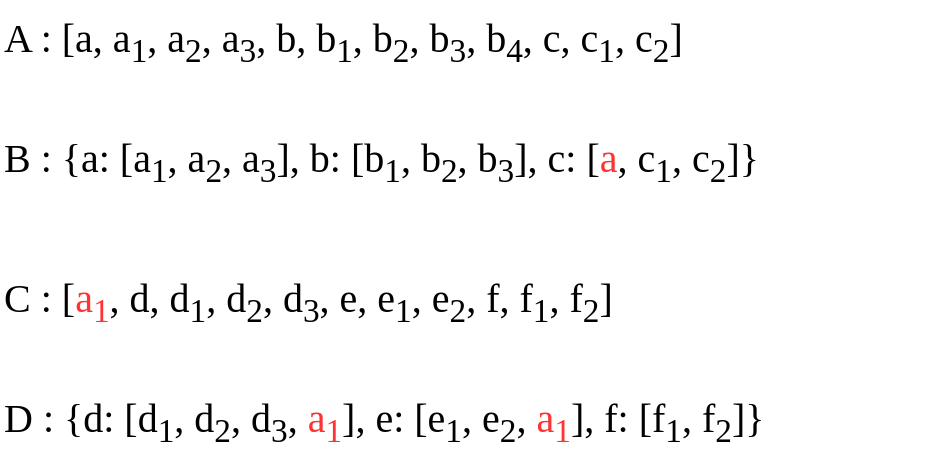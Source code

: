 <mxfile version="14.8.2" type="github">
  <diagram id="kOJuyeo2aSySZOu3wLHm" name="Page-1">
    <mxGraphModel dx="1422" dy="762" grid="1" gridSize="10" guides="1" tooltips="1" connect="1" arrows="1" fold="1" page="1" pageScale="1" pageWidth="827" pageHeight="1169" background="none" math="0" shadow="0">
      <root>
        <mxCell id="0" />
        <mxCell id="1" parent="0" />
        <mxCell id="6V-X-tAMPdsCcbsQMixR-13" value="&lt;font style=&quot;font-size: 20px&quot;&gt;A : [a, a&lt;sub&gt;1&lt;/sub&gt;, a&lt;sub&gt;2&lt;/sub&gt;, a&lt;sub&gt;3&lt;/sub&gt;, b, b&lt;sub&gt;1&lt;/sub&gt;, b&lt;sub&gt;2&lt;/sub&gt;, b&lt;sub&gt;3&lt;/sub&gt;, b&lt;sub&gt;4&lt;/sub&gt;, c, c&lt;sub&gt;1&lt;/sub&gt;, c&lt;sub&gt;2&lt;/sub&gt;]&lt;/font&gt;" style="text;whiteSpace=wrap;html=1;fontFamily=Times New Roman;" vertex="1" parent="1">
          <mxGeometry x="20" y="140" width="460" height="60" as="geometry" />
        </mxCell>
        <mxCell id="6V-X-tAMPdsCcbsQMixR-16" value="&lt;font style=&quot;font-size: 20px&quot;&gt;B : {a: [a&lt;sub&gt;1&lt;/sub&gt;, a&lt;sub&gt;2&lt;/sub&gt;, a&lt;sub&gt;3&lt;/sub&gt;], b: [b&lt;sub&gt;1&lt;/sub&gt;, b&lt;sub&gt;2&lt;/sub&gt;, b&lt;sub&gt;3&lt;/sub&gt;], c: [&lt;font color=&quot;#ff3333&quot; style=&quot;font-size: 20px&quot;&gt;a&lt;/font&gt;, c&lt;sub&gt;1&lt;/sub&gt;, c&lt;sub&gt;2&lt;/sub&gt;]}&lt;/font&gt;" style="text;whiteSpace=wrap;html=1;fontFamily=Times New Roman;" vertex="1" parent="1">
          <mxGeometry x="20" y="200" width="430" height="30" as="geometry" />
        </mxCell>
        <mxCell id="6V-X-tAMPdsCcbsQMixR-17" value="&lt;font style=&quot;font-size: 20px&quot;&gt;D : {d: [d&lt;sub&gt;1&lt;/sub&gt;, d&lt;sub&gt;2&lt;/sub&gt;, d&lt;sub&gt;3&lt;/sub&gt;, &lt;font color=&quot;#ff3333&quot;&gt;a&lt;sub&gt;1&lt;/sub&gt;&lt;/font&gt;], e: [e&lt;sub&gt;1&lt;/sub&gt;, e&lt;sub&gt;2&lt;/sub&gt;, &lt;font color=&quot;#ff3333&quot;&gt;a&lt;sub&gt;1&lt;/sub&gt;&lt;/font&gt;], f: [f&lt;sub&gt;1&lt;/sub&gt;, f&lt;sub&gt;2&lt;/sub&gt;]}&lt;/font&gt;" style="text;whiteSpace=wrap;html=1;fontFamily=Times New Roman;" vertex="1" parent="1">
          <mxGeometry x="20" y="330" width="470" height="30" as="geometry" />
        </mxCell>
        <mxCell id="6V-X-tAMPdsCcbsQMixR-19" value="&lt;font style=&quot;font-size: 20px&quot;&gt;C : [&lt;font color=&quot;#ff3333&quot;&gt;a&lt;sub&gt;1&lt;/sub&gt;&lt;/font&gt;, d, d&lt;sub&gt;1&lt;/sub&gt;, d&lt;sub&gt;2&lt;/sub&gt;, d&lt;sub&gt;3&lt;/sub&gt;, e, e&lt;sub&gt;1&lt;/sub&gt;, e&lt;sub&gt;2&lt;/sub&gt;, f, f&lt;sub&gt;1&lt;/sub&gt;, f&lt;sub&gt;2&lt;/sub&gt;]&lt;/font&gt;" style="text;whiteSpace=wrap;html=1;fontFamily=Times New Roman;" vertex="1" parent="1">
          <mxGeometry x="20" y="270" width="350" height="30" as="geometry" />
        </mxCell>
      </root>
    </mxGraphModel>
  </diagram>
</mxfile>
